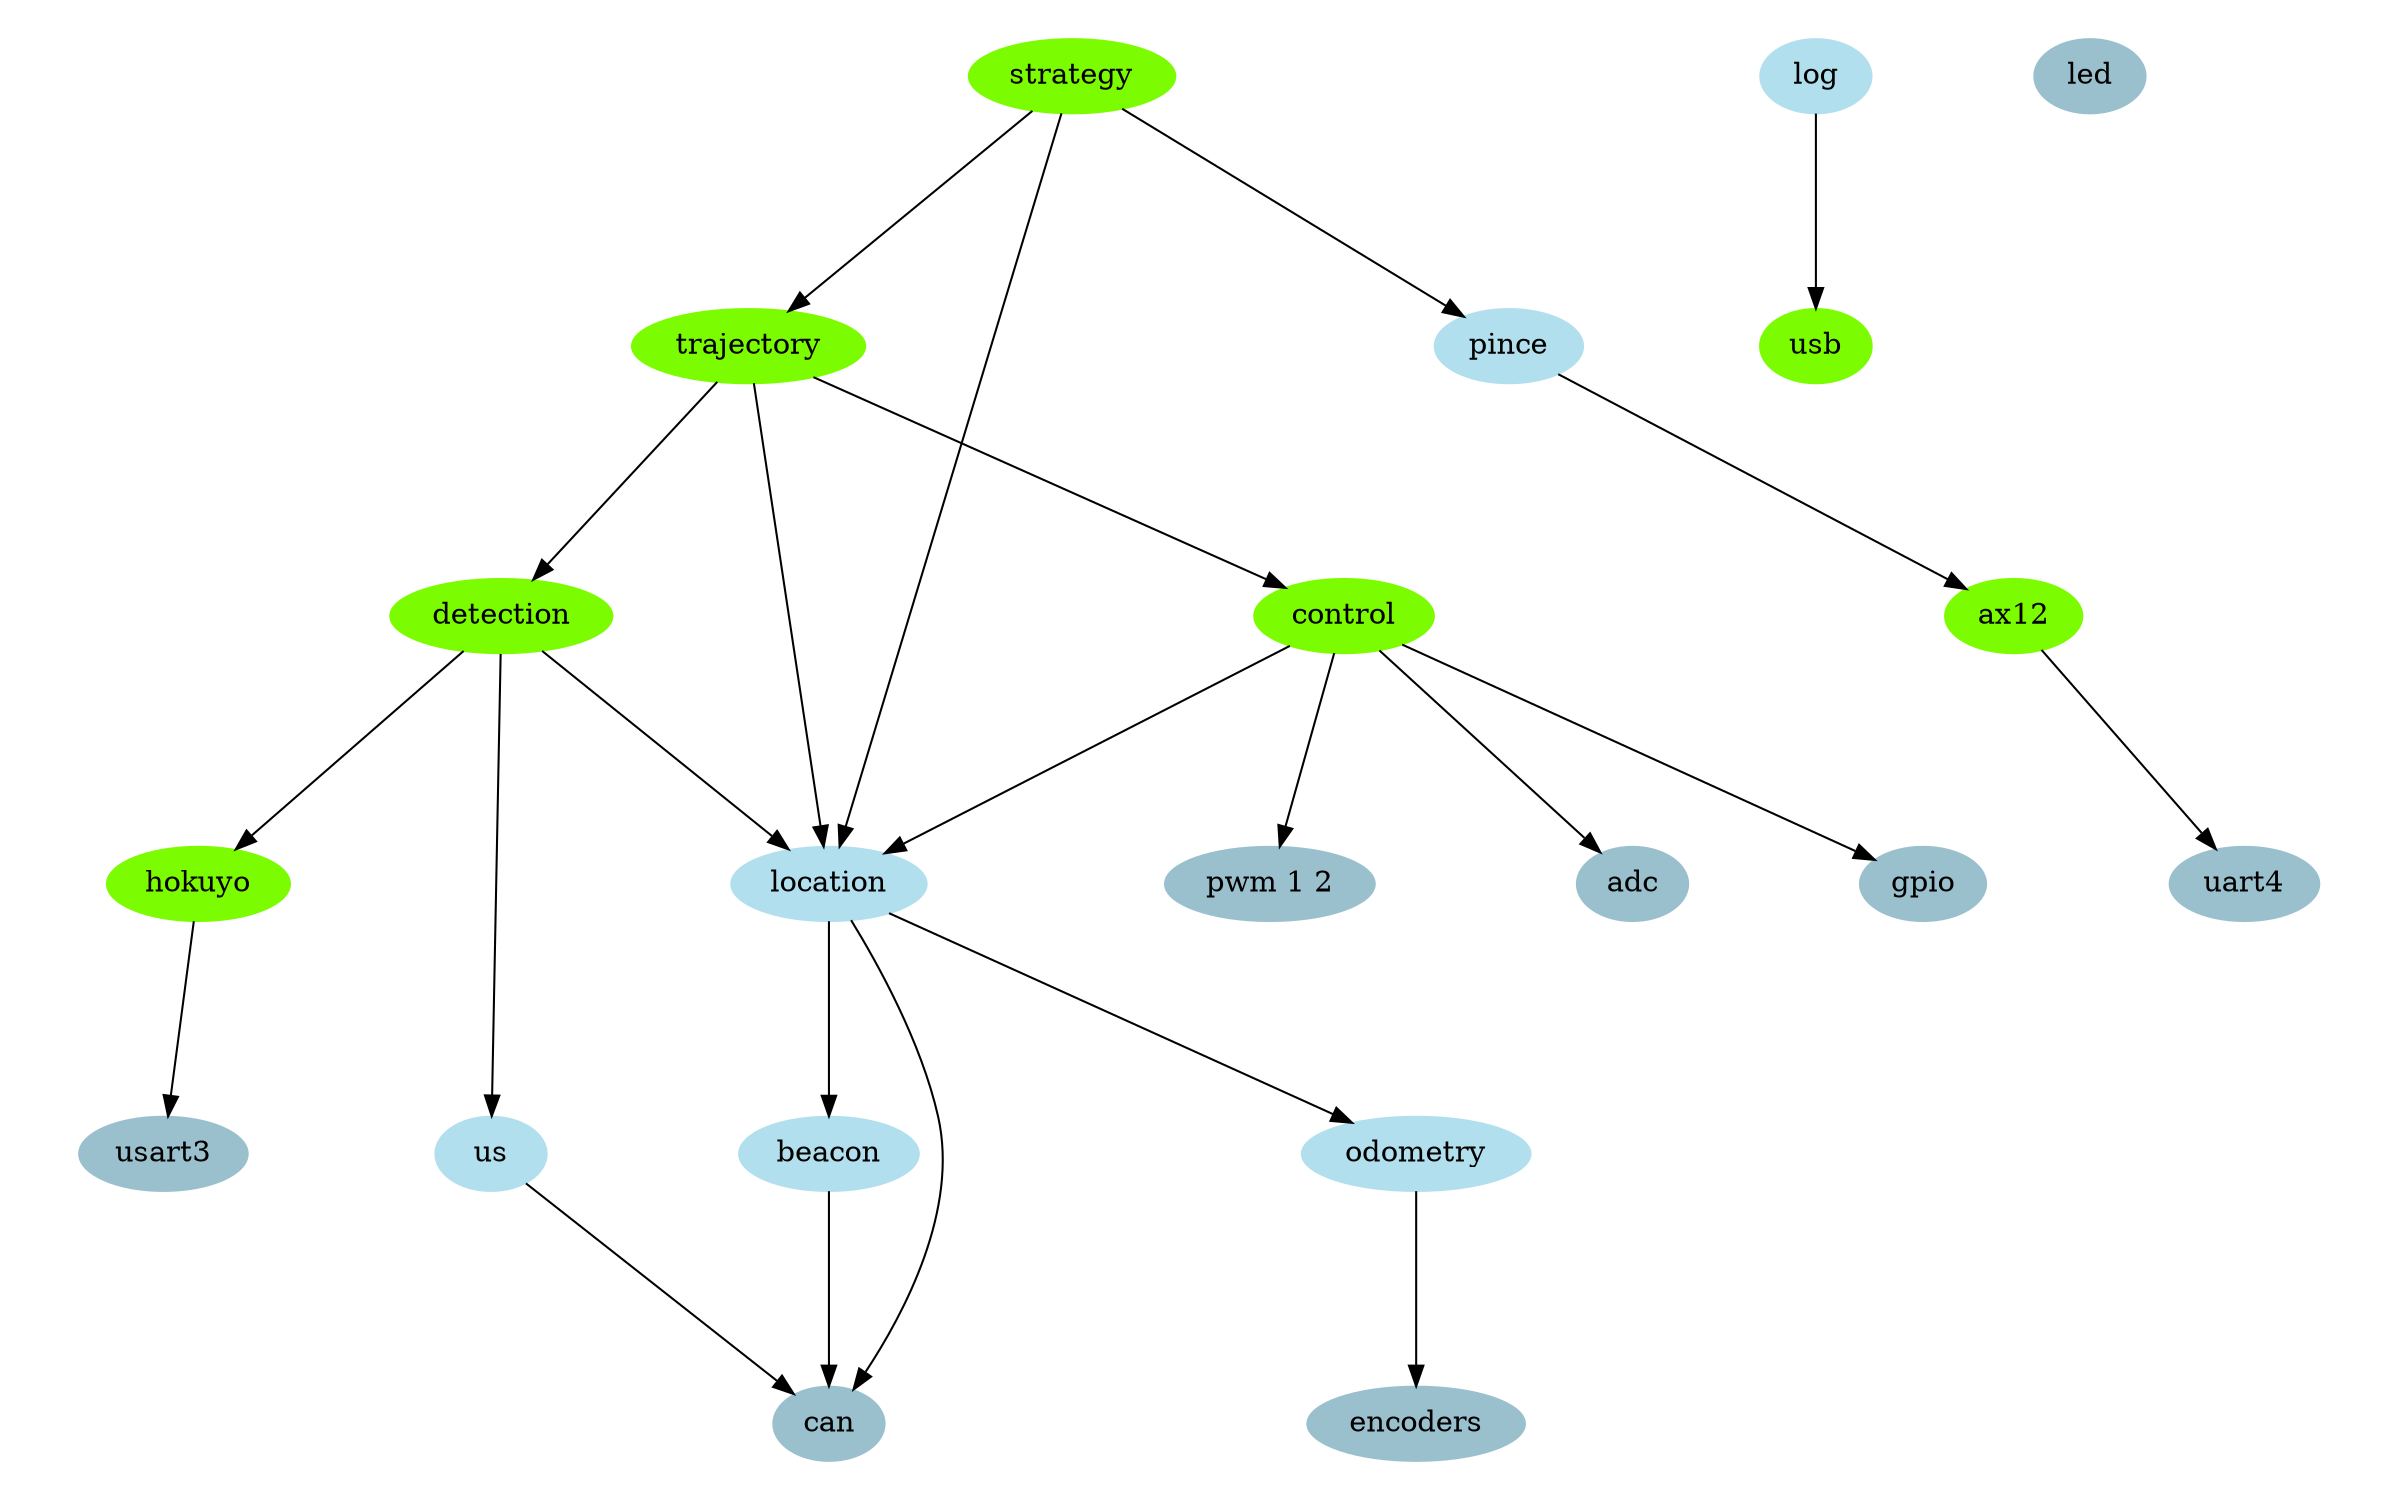 digraph robot
{
	ratio=fill;
	size="16,10";
	center=true;
	maxiter=100;

	// modules - taches
	node [color=lawngreen, style=filled ]
	strategy
	trajectory
	control
	ax12
	detection
	usb
	hokuyo

	// modules - fonctions
	node [color=lightblue2, style=filled ]
	location
	odometry
	beacon
	pince
	us
	log

	// io
	node [color=lightblue3, style=filled ]
	{
//		rank=same;
		adc
		gpio
		"pwm 1 2"
		encoders
		can
		usart3
		uart4
		led
	}

	// liens
	strategy -> trajectory
	strategy -> pince
	control -> adc
	control -> gpio
	control -> location
	trajectory -> control
	trajectory -> detection
	location -> odometry
	location -> beacon
	location -> can
	pince -> ax12
	detection -> hokuyo
	detection -> us
	detection -> location
	trajectory -> location
	strategy -> location
	log -> usb

	hokuyo -> usart3
	ax12 -> uart4
	us -> can
	beacon -> can
	odometry -> encoders
	control -> "pwm 1 2"
}
